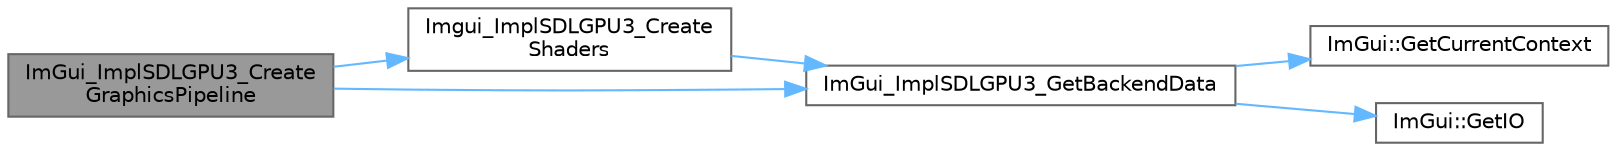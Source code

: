 digraph "ImGui_ImplSDLGPU3_CreateGraphicsPipeline"
{
 // LATEX_PDF_SIZE
  bgcolor="transparent";
  edge [fontname=Helvetica,fontsize=10,labelfontname=Helvetica,labelfontsize=10];
  node [fontname=Helvetica,fontsize=10,shape=box,height=0.2,width=0.4];
  rankdir="LR";
  Node1 [id="Node000001",label="ImGui_ImplSDLGPU3_Create\lGraphicsPipeline",height=0.2,width=0.4,color="gray40", fillcolor="grey60", style="filled", fontcolor="black",tooltip=" "];
  Node1 -> Node2 [id="edge6_Node000001_Node000002",color="steelblue1",style="solid",tooltip=" "];
  Node2 [id="Node000002",label="Imgui_ImplSDLGPU3_Create\lShaders",height=0.2,width=0.4,color="grey40", fillcolor="white", style="filled",URL="$imgui__impl__sdlgpu3_8cpp.html#a9c6a22e766f6cad436562c56e9f490e1",tooltip=" "];
  Node2 -> Node3 [id="edge7_Node000002_Node000003",color="steelblue1",style="solid",tooltip=" "];
  Node3 [id="Node000003",label="ImGui_ImplSDLGPU3_GetBackendData",height=0.2,width=0.4,color="grey40", fillcolor="white", style="filled",URL="$imgui__impl__sdlgpu3_8cpp.html#a20e572c031490f2b62959a848ff416d6",tooltip=" "];
  Node3 -> Node4 [id="edge8_Node000003_Node000004",color="steelblue1",style="solid",tooltip=" "];
  Node4 [id="Node000004",label="ImGui::GetCurrentContext",height=0.2,width=0.4,color="grey40", fillcolor="white", style="filled",URL="$namespace_im_gui.html#af557a6de5538099a0f6047eb994bbf42",tooltip=" "];
  Node3 -> Node5 [id="edge9_Node000003_Node000005",color="steelblue1",style="solid",tooltip=" "];
  Node5 [id="Node000005",label="ImGui::GetIO",height=0.2,width=0.4,color="grey40", fillcolor="white", style="filled",URL="$namespace_im_gui.html#a7dea7d0530868f078324f14a308f0c3c",tooltip=" "];
  Node1 -> Node3 [id="edge10_Node000001_Node000003",color="steelblue1",style="solid",tooltip=" "];
}
